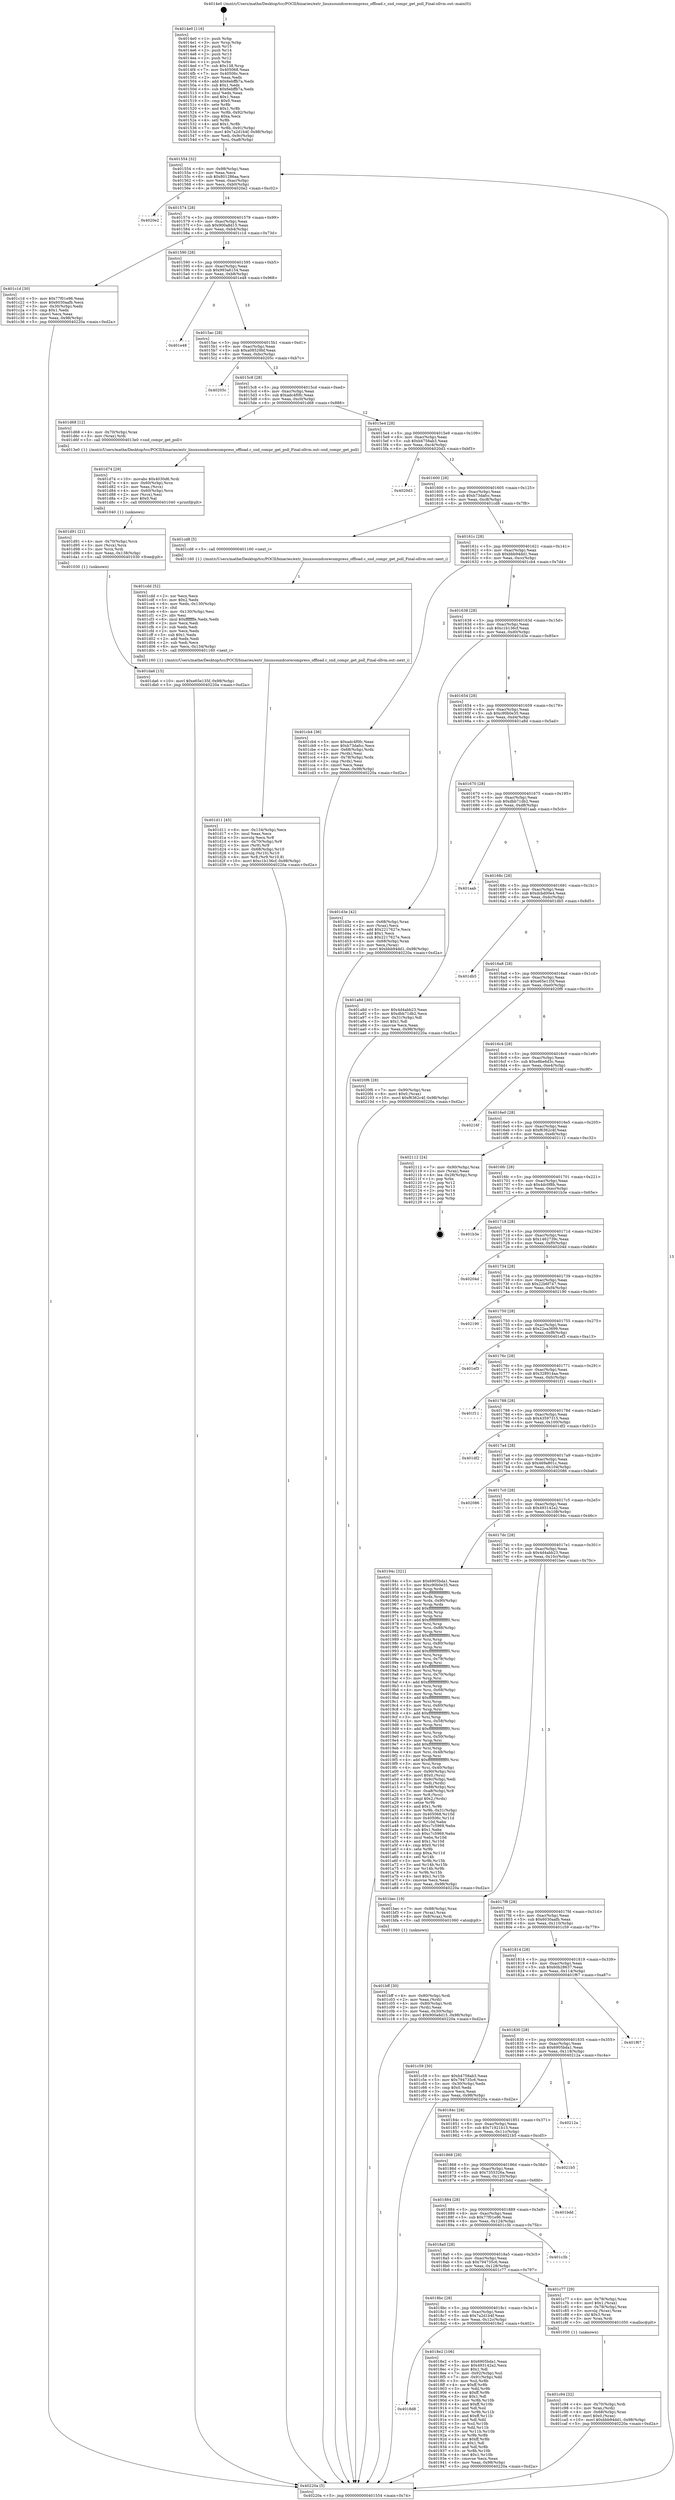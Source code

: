 digraph "0x4014e0" {
  label = "0x4014e0 (/mnt/c/Users/mathe/Desktop/tcc/POCII/binaries/extr_linuxsoundcorecompress_offload.c_snd_compr_get_poll_Final-ollvm.out::main(0))"
  labelloc = "t"
  node[shape=record]

  Entry [label="",width=0.3,height=0.3,shape=circle,fillcolor=black,style=filled]
  "0x401554" [label="{
     0x401554 [32]\l
     | [instrs]\l
     &nbsp;&nbsp;0x401554 \<+6\>: mov -0x98(%rbp),%eax\l
     &nbsp;&nbsp;0x40155a \<+2\>: mov %eax,%ecx\l
     &nbsp;&nbsp;0x40155c \<+6\>: sub $0x801286aa,%ecx\l
     &nbsp;&nbsp;0x401562 \<+6\>: mov %eax,-0xac(%rbp)\l
     &nbsp;&nbsp;0x401568 \<+6\>: mov %ecx,-0xb0(%rbp)\l
     &nbsp;&nbsp;0x40156e \<+6\>: je 00000000004020e2 \<main+0xc02\>\l
  }"]
  "0x4020e2" [label="{
     0x4020e2\l
  }", style=dashed]
  "0x401574" [label="{
     0x401574 [28]\l
     | [instrs]\l
     &nbsp;&nbsp;0x401574 \<+5\>: jmp 0000000000401579 \<main+0x99\>\l
     &nbsp;&nbsp;0x401579 \<+6\>: mov -0xac(%rbp),%eax\l
     &nbsp;&nbsp;0x40157f \<+5\>: sub $0x900a8d15,%eax\l
     &nbsp;&nbsp;0x401584 \<+6\>: mov %eax,-0xb4(%rbp)\l
     &nbsp;&nbsp;0x40158a \<+6\>: je 0000000000401c1d \<main+0x73d\>\l
  }"]
  Exit [label="",width=0.3,height=0.3,shape=circle,fillcolor=black,style=filled,peripheries=2]
  "0x401c1d" [label="{
     0x401c1d [30]\l
     | [instrs]\l
     &nbsp;&nbsp;0x401c1d \<+5\>: mov $0x77f01e96,%eax\l
     &nbsp;&nbsp;0x401c22 \<+5\>: mov $0x6030aafb,%ecx\l
     &nbsp;&nbsp;0x401c27 \<+3\>: mov -0x30(%rbp),%edx\l
     &nbsp;&nbsp;0x401c2a \<+3\>: cmp $0x1,%edx\l
     &nbsp;&nbsp;0x401c2d \<+3\>: cmovl %ecx,%eax\l
     &nbsp;&nbsp;0x401c30 \<+6\>: mov %eax,-0x98(%rbp)\l
     &nbsp;&nbsp;0x401c36 \<+5\>: jmp 000000000040220a \<main+0xd2a\>\l
  }"]
  "0x401590" [label="{
     0x401590 [28]\l
     | [instrs]\l
     &nbsp;&nbsp;0x401590 \<+5\>: jmp 0000000000401595 \<main+0xb5\>\l
     &nbsp;&nbsp;0x401595 \<+6\>: mov -0xac(%rbp),%eax\l
     &nbsp;&nbsp;0x40159b \<+5\>: sub $0x993a6154,%eax\l
     &nbsp;&nbsp;0x4015a0 \<+6\>: mov %eax,-0xb8(%rbp)\l
     &nbsp;&nbsp;0x4015a6 \<+6\>: je 0000000000401e48 \<main+0x968\>\l
  }"]
  "0x401da6" [label="{
     0x401da6 [15]\l
     | [instrs]\l
     &nbsp;&nbsp;0x401da6 \<+10\>: movl $0xe65e135f,-0x98(%rbp)\l
     &nbsp;&nbsp;0x401db0 \<+5\>: jmp 000000000040220a \<main+0xd2a\>\l
  }"]
  "0x401e48" [label="{
     0x401e48\l
  }", style=dashed]
  "0x4015ac" [label="{
     0x4015ac [28]\l
     | [instrs]\l
     &nbsp;&nbsp;0x4015ac \<+5\>: jmp 00000000004015b1 \<main+0xd1\>\l
     &nbsp;&nbsp;0x4015b1 \<+6\>: mov -0xac(%rbp),%eax\l
     &nbsp;&nbsp;0x4015b7 \<+5\>: sub $0xa08529bf,%eax\l
     &nbsp;&nbsp;0x4015bc \<+6\>: mov %eax,-0xbc(%rbp)\l
     &nbsp;&nbsp;0x4015c2 \<+6\>: je 000000000040205c \<main+0xb7c\>\l
  }"]
  "0x401d91" [label="{
     0x401d91 [21]\l
     | [instrs]\l
     &nbsp;&nbsp;0x401d91 \<+4\>: mov -0x70(%rbp),%rcx\l
     &nbsp;&nbsp;0x401d95 \<+3\>: mov (%rcx),%rcx\l
     &nbsp;&nbsp;0x401d98 \<+3\>: mov %rcx,%rdi\l
     &nbsp;&nbsp;0x401d9b \<+6\>: mov %eax,-0x138(%rbp)\l
     &nbsp;&nbsp;0x401da1 \<+5\>: call 0000000000401030 \<free@plt\>\l
     | [calls]\l
     &nbsp;&nbsp;0x401030 \{1\} (unknown)\l
  }"]
  "0x40205c" [label="{
     0x40205c\l
  }", style=dashed]
  "0x4015c8" [label="{
     0x4015c8 [28]\l
     | [instrs]\l
     &nbsp;&nbsp;0x4015c8 \<+5\>: jmp 00000000004015cd \<main+0xed\>\l
     &nbsp;&nbsp;0x4015cd \<+6\>: mov -0xac(%rbp),%eax\l
     &nbsp;&nbsp;0x4015d3 \<+5\>: sub $0xadc4f0fc,%eax\l
     &nbsp;&nbsp;0x4015d8 \<+6\>: mov %eax,-0xc0(%rbp)\l
     &nbsp;&nbsp;0x4015de \<+6\>: je 0000000000401d68 \<main+0x888\>\l
  }"]
  "0x401d74" [label="{
     0x401d74 [29]\l
     | [instrs]\l
     &nbsp;&nbsp;0x401d74 \<+10\>: movabs $0x4030d6,%rdi\l
     &nbsp;&nbsp;0x401d7e \<+4\>: mov -0x60(%rbp),%rcx\l
     &nbsp;&nbsp;0x401d82 \<+2\>: mov %eax,(%rcx)\l
     &nbsp;&nbsp;0x401d84 \<+4\>: mov -0x60(%rbp),%rcx\l
     &nbsp;&nbsp;0x401d88 \<+2\>: mov (%rcx),%esi\l
     &nbsp;&nbsp;0x401d8a \<+2\>: mov $0x0,%al\l
     &nbsp;&nbsp;0x401d8c \<+5\>: call 0000000000401040 \<printf@plt\>\l
     | [calls]\l
     &nbsp;&nbsp;0x401040 \{1\} (unknown)\l
  }"]
  "0x401d68" [label="{
     0x401d68 [12]\l
     | [instrs]\l
     &nbsp;&nbsp;0x401d68 \<+4\>: mov -0x70(%rbp),%rax\l
     &nbsp;&nbsp;0x401d6c \<+3\>: mov (%rax),%rdi\l
     &nbsp;&nbsp;0x401d6f \<+5\>: call 00000000004013e0 \<snd_compr_get_poll\>\l
     | [calls]\l
     &nbsp;&nbsp;0x4013e0 \{1\} (/mnt/c/Users/mathe/Desktop/tcc/POCII/binaries/extr_linuxsoundcorecompress_offload.c_snd_compr_get_poll_Final-ollvm.out::snd_compr_get_poll)\l
  }"]
  "0x4015e4" [label="{
     0x4015e4 [28]\l
     | [instrs]\l
     &nbsp;&nbsp;0x4015e4 \<+5\>: jmp 00000000004015e9 \<main+0x109\>\l
     &nbsp;&nbsp;0x4015e9 \<+6\>: mov -0xac(%rbp),%eax\l
     &nbsp;&nbsp;0x4015ef \<+5\>: sub $0xb4758ab3,%eax\l
     &nbsp;&nbsp;0x4015f4 \<+6\>: mov %eax,-0xc4(%rbp)\l
     &nbsp;&nbsp;0x4015fa \<+6\>: je 00000000004020d3 \<main+0xbf3\>\l
  }"]
  "0x401d11" [label="{
     0x401d11 [45]\l
     | [instrs]\l
     &nbsp;&nbsp;0x401d11 \<+6\>: mov -0x134(%rbp),%ecx\l
     &nbsp;&nbsp;0x401d17 \<+3\>: imul %eax,%ecx\l
     &nbsp;&nbsp;0x401d1a \<+3\>: movslq %ecx,%r8\l
     &nbsp;&nbsp;0x401d1d \<+4\>: mov -0x70(%rbp),%r9\l
     &nbsp;&nbsp;0x401d21 \<+3\>: mov (%r9),%r9\l
     &nbsp;&nbsp;0x401d24 \<+4\>: mov -0x68(%rbp),%r10\l
     &nbsp;&nbsp;0x401d28 \<+3\>: movslq (%r10),%r10\l
     &nbsp;&nbsp;0x401d2b \<+4\>: mov %r8,(%r9,%r10,8)\l
     &nbsp;&nbsp;0x401d2f \<+10\>: movl $0xc1b136cf,-0x98(%rbp)\l
     &nbsp;&nbsp;0x401d39 \<+5\>: jmp 000000000040220a \<main+0xd2a\>\l
  }"]
  "0x4020d3" [label="{
     0x4020d3\l
  }", style=dashed]
  "0x401600" [label="{
     0x401600 [28]\l
     | [instrs]\l
     &nbsp;&nbsp;0x401600 \<+5\>: jmp 0000000000401605 \<main+0x125\>\l
     &nbsp;&nbsp;0x401605 \<+6\>: mov -0xac(%rbp),%eax\l
     &nbsp;&nbsp;0x40160b \<+5\>: sub $0xb73dafcc,%eax\l
     &nbsp;&nbsp;0x401610 \<+6\>: mov %eax,-0xc8(%rbp)\l
     &nbsp;&nbsp;0x401616 \<+6\>: je 0000000000401cd8 \<main+0x7f8\>\l
  }"]
  "0x401cdd" [label="{
     0x401cdd [52]\l
     | [instrs]\l
     &nbsp;&nbsp;0x401cdd \<+2\>: xor %ecx,%ecx\l
     &nbsp;&nbsp;0x401cdf \<+5\>: mov $0x2,%edx\l
     &nbsp;&nbsp;0x401ce4 \<+6\>: mov %edx,-0x130(%rbp)\l
     &nbsp;&nbsp;0x401cea \<+1\>: cltd\l
     &nbsp;&nbsp;0x401ceb \<+6\>: mov -0x130(%rbp),%esi\l
     &nbsp;&nbsp;0x401cf1 \<+2\>: idiv %esi\l
     &nbsp;&nbsp;0x401cf3 \<+6\>: imul $0xfffffffe,%edx,%edx\l
     &nbsp;&nbsp;0x401cf9 \<+2\>: mov %ecx,%edi\l
     &nbsp;&nbsp;0x401cfb \<+2\>: sub %edx,%edi\l
     &nbsp;&nbsp;0x401cfd \<+2\>: mov %ecx,%edx\l
     &nbsp;&nbsp;0x401cff \<+3\>: sub $0x1,%edx\l
     &nbsp;&nbsp;0x401d02 \<+2\>: add %edx,%edi\l
     &nbsp;&nbsp;0x401d04 \<+2\>: sub %edi,%ecx\l
     &nbsp;&nbsp;0x401d06 \<+6\>: mov %ecx,-0x134(%rbp)\l
     &nbsp;&nbsp;0x401d0c \<+5\>: call 0000000000401160 \<next_i\>\l
     | [calls]\l
     &nbsp;&nbsp;0x401160 \{1\} (/mnt/c/Users/mathe/Desktop/tcc/POCII/binaries/extr_linuxsoundcorecompress_offload.c_snd_compr_get_poll_Final-ollvm.out::next_i)\l
  }"]
  "0x401cd8" [label="{
     0x401cd8 [5]\l
     | [instrs]\l
     &nbsp;&nbsp;0x401cd8 \<+5\>: call 0000000000401160 \<next_i\>\l
     | [calls]\l
     &nbsp;&nbsp;0x401160 \{1\} (/mnt/c/Users/mathe/Desktop/tcc/POCII/binaries/extr_linuxsoundcorecompress_offload.c_snd_compr_get_poll_Final-ollvm.out::next_i)\l
  }"]
  "0x40161c" [label="{
     0x40161c [28]\l
     | [instrs]\l
     &nbsp;&nbsp;0x40161c \<+5\>: jmp 0000000000401621 \<main+0x141\>\l
     &nbsp;&nbsp;0x401621 \<+6\>: mov -0xac(%rbp),%eax\l
     &nbsp;&nbsp;0x401627 \<+5\>: sub $0xbbb94dd1,%eax\l
     &nbsp;&nbsp;0x40162c \<+6\>: mov %eax,-0xcc(%rbp)\l
     &nbsp;&nbsp;0x401632 \<+6\>: je 0000000000401cb4 \<main+0x7d4\>\l
  }"]
  "0x401c94" [label="{
     0x401c94 [32]\l
     | [instrs]\l
     &nbsp;&nbsp;0x401c94 \<+4\>: mov -0x70(%rbp),%rdi\l
     &nbsp;&nbsp;0x401c98 \<+3\>: mov %rax,(%rdi)\l
     &nbsp;&nbsp;0x401c9b \<+4\>: mov -0x68(%rbp),%rax\l
     &nbsp;&nbsp;0x401c9f \<+6\>: movl $0x0,(%rax)\l
     &nbsp;&nbsp;0x401ca5 \<+10\>: movl $0xbbb94dd1,-0x98(%rbp)\l
     &nbsp;&nbsp;0x401caf \<+5\>: jmp 000000000040220a \<main+0xd2a\>\l
  }"]
  "0x401cb4" [label="{
     0x401cb4 [36]\l
     | [instrs]\l
     &nbsp;&nbsp;0x401cb4 \<+5\>: mov $0xadc4f0fc,%eax\l
     &nbsp;&nbsp;0x401cb9 \<+5\>: mov $0xb73dafcc,%ecx\l
     &nbsp;&nbsp;0x401cbe \<+4\>: mov -0x68(%rbp),%rdx\l
     &nbsp;&nbsp;0x401cc2 \<+2\>: mov (%rdx),%esi\l
     &nbsp;&nbsp;0x401cc4 \<+4\>: mov -0x78(%rbp),%rdx\l
     &nbsp;&nbsp;0x401cc8 \<+2\>: cmp (%rdx),%esi\l
     &nbsp;&nbsp;0x401cca \<+3\>: cmovl %ecx,%eax\l
     &nbsp;&nbsp;0x401ccd \<+6\>: mov %eax,-0x98(%rbp)\l
     &nbsp;&nbsp;0x401cd3 \<+5\>: jmp 000000000040220a \<main+0xd2a\>\l
  }"]
  "0x401638" [label="{
     0x401638 [28]\l
     | [instrs]\l
     &nbsp;&nbsp;0x401638 \<+5\>: jmp 000000000040163d \<main+0x15d\>\l
     &nbsp;&nbsp;0x40163d \<+6\>: mov -0xac(%rbp),%eax\l
     &nbsp;&nbsp;0x401643 \<+5\>: sub $0xc1b136cf,%eax\l
     &nbsp;&nbsp;0x401648 \<+6\>: mov %eax,-0xd0(%rbp)\l
     &nbsp;&nbsp;0x40164e \<+6\>: je 0000000000401d3e \<main+0x85e\>\l
  }"]
  "0x401bff" [label="{
     0x401bff [30]\l
     | [instrs]\l
     &nbsp;&nbsp;0x401bff \<+4\>: mov -0x80(%rbp),%rdi\l
     &nbsp;&nbsp;0x401c03 \<+2\>: mov %eax,(%rdi)\l
     &nbsp;&nbsp;0x401c05 \<+4\>: mov -0x80(%rbp),%rdi\l
     &nbsp;&nbsp;0x401c09 \<+2\>: mov (%rdi),%eax\l
     &nbsp;&nbsp;0x401c0b \<+3\>: mov %eax,-0x30(%rbp)\l
     &nbsp;&nbsp;0x401c0e \<+10\>: movl $0x900a8d15,-0x98(%rbp)\l
     &nbsp;&nbsp;0x401c18 \<+5\>: jmp 000000000040220a \<main+0xd2a\>\l
  }"]
  "0x401d3e" [label="{
     0x401d3e [42]\l
     | [instrs]\l
     &nbsp;&nbsp;0x401d3e \<+4\>: mov -0x68(%rbp),%rax\l
     &nbsp;&nbsp;0x401d42 \<+2\>: mov (%rax),%ecx\l
     &nbsp;&nbsp;0x401d44 \<+6\>: add $0x2217627e,%ecx\l
     &nbsp;&nbsp;0x401d4a \<+3\>: add $0x1,%ecx\l
     &nbsp;&nbsp;0x401d4d \<+6\>: sub $0x2217627e,%ecx\l
     &nbsp;&nbsp;0x401d53 \<+4\>: mov -0x68(%rbp),%rax\l
     &nbsp;&nbsp;0x401d57 \<+2\>: mov %ecx,(%rax)\l
     &nbsp;&nbsp;0x401d59 \<+10\>: movl $0xbbb94dd1,-0x98(%rbp)\l
     &nbsp;&nbsp;0x401d63 \<+5\>: jmp 000000000040220a \<main+0xd2a\>\l
  }"]
  "0x401654" [label="{
     0x401654 [28]\l
     | [instrs]\l
     &nbsp;&nbsp;0x401654 \<+5\>: jmp 0000000000401659 \<main+0x179\>\l
     &nbsp;&nbsp;0x401659 \<+6\>: mov -0xac(%rbp),%eax\l
     &nbsp;&nbsp;0x40165f \<+5\>: sub $0xc90b0e35,%eax\l
     &nbsp;&nbsp;0x401664 \<+6\>: mov %eax,-0xd4(%rbp)\l
     &nbsp;&nbsp;0x40166a \<+6\>: je 0000000000401a8d \<main+0x5ad\>\l
  }"]
  "0x4014e0" [label="{
     0x4014e0 [116]\l
     | [instrs]\l
     &nbsp;&nbsp;0x4014e0 \<+1\>: push %rbp\l
     &nbsp;&nbsp;0x4014e1 \<+3\>: mov %rsp,%rbp\l
     &nbsp;&nbsp;0x4014e4 \<+2\>: push %r15\l
     &nbsp;&nbsp;0x4014e6 \<+2\>: push %r14\l
     &nbsp;&nbsp;0x4014e8 \<+2\>: push %r13\l
     &nbsp;&nbsp;0x4014ea \<+2\>: push %r12\l
     &nbsp;&nbsp;0x4014ec \<+1\>: push %rbx\l
     &nbsp;&nbsp;0x4014ed \<+7\>: sub $0x138,%rsp\l
     &nbsp;&nbsp;0x4014f4 \<+7\>: mov 0x405068,%eax\l
     &nbsp;&nbsp;0x4014fb \<+7\>: mov 0x40506c,%ecx\l
     &nbsp;&nbsp;0x401502 \<+2\>: mov %eax,%edx\l
     &nbsp;&nbsp;0x401504 \<+6\>: add $0x6ebffb7a,%edx\l
     &nbsp;&nbsp;0x40150a \<+3\>: sub $0x1,%edx\l
     &nbsp;&nbsp;0x40150d \<+6\>: sub $0x6ebffb7a,%edx\l
     &nbsp;&nbsp;0x401513 \<+3\>: imul %edx,%eax\l
     &nbsp;&nbsp;0x401516 \<+3\>: and $0x1,%eax\l
     &nbsp;&nbsp;0x401519 \<+3\>: cmp $0x0,%eax\l
     &nbsp;&nbsp;0x40151c \<+4\>: sete %r8b\l
     &nbsp;&nbsp;0x401520 \<+4\>: and $0x1,%r8b\l
     &nbsp;&nbsp;0x401524 \<+7\>: mov %r8b,-0x92(%rbp)\l
     &nbsp;&nbsp;0x40152b \<+3\>: cmp $0xa,%ecx\l
     &nbsp;&nbsp;0x40152e \<+4\>: setl %r8b\l
     &nbsp;&nbsp;0x401532 \<+4\>: and $0x1,%r8b\l
     &nbsp;&nbsp;0x401536 \<+7\>: mov %r8b,-0x91(%rbp)\l
     &nbsp;&nbsp;0x40153d \<+10\>: movl $0x7a2d1b4f,-0x98(%rbp)\l
     &nbsp;&nbsp;0x401547 \<+6\>: mov %edi,-0x9c(%rbp)\l
     &nbsp;&nbsp;0x40154d \<+7\>: mov %rsi,-0xa8(%rbp)\l
  }"]
  "0x401a8d" [label="{
     0x401a8d [30]\l
     | [instrs]\l
     &nbsp;&nbsp;0x401a8d \<+5\>: mov $0x4d4abb23,%eax\l
     &nbsp;&nbsp;0x401a92 \<+5\>: mov $0xdbb71db2,%ecx\l
     &nbsp;&nbsp;0x401a97 \<+3\>: mov -0x31(%rbp),%dl\l
     &nbsp;&nbsp;0x401a9a \<+3\>: test $0x1,%dl\l
     &nbsp;&nbsp;0x401a9d \<+3\>: cmovne %ecx,%eax\l
     &nbsp;&nbsp;0x401aa0 \<+6\>: mov %eax,-0x98(%rbp)\l
     &nbsp;&nbsp;0x401aa6 \<+5\>: jmp 000000000040220a \<main+0xd2a\>\l
  }"]
  "0x401670" [label="{
     0x401670 [28]\l
     | [instrs]\l
     &nbsp;&nbsp;0x401670 \<+5\>: jmp 0000000000401675 \<main+0x195\>\l
     &nbsp;&nbsp;0x401675 \<+6\>: mov -0xac(%rbp),%eax\l
     &nbsp;&nbsp;0x40167b \<+5\>: sub $0xdbb71db2,%eax\l
     &nbsp;&nbsp;0x401680 \<+6\>: mov %eax,-0xd8(%rbp)\l
     &nbsp;&nbsp;0x401686 \<+6\>: je 0000000000401aab \<main+0x5cb\>\l
  }"]
  "0x40220a" [label="{
     0x40220a [5]\l
     | [instrs]\l
     &nbsp;&nbsp;0x40220a \<+5\>: jmp 0000000000401554 \<main+0x74\>\l
  }"]
  "0x401aab" [label="{
     0x401aab\l
  }", style=dashed]
  "0x40168c" [label="{
     0x40168c [28]\l
     | [instrs]\l
     &nbsp;&nbsp;0x40168c \<+5\>: jmp 0000000000401691 \<main+0x1b1\>\l
     &nbsp;&nbsp;0x401691 \<+6\>: mov -0xac(%rbp),%eax\l
     &nbsp;&nbsp;0x401697 \<+5\>: sub $0xdcbd00e4,%eax\l
     &nbsp;&nbsp;0x40169c \<+6\>: mov %eax,-0xdc(%rbp)\l
     &nbsp;&nbsp;0x4016a2 \<+6\>: je 0000000000401db5 \<main+0x8d5\>\l
  }"]
  "0x4018d8" [label="{
     0x4018d8\l
  }", style=dashed]
  "0x401db5" [label="{
     0x401db5\l
  }", style=dashed]
  "0x4016a8" [label="{
     0x4016a8 [28]\l
     | [instrs]\l
     &nbsp;&nbsp;0x4016a8 \<+5\>: jmp 00000000004016ad \<main+0x1cd\>\l
     &nbsp;&nbsp;0x4016ad \<+6\>: mov -0xac(%rbp),%eax\l
     &nbsp;&nbsp;0x4016b3 \<+5\>: sub $0xe65e135f,%eax\l
     &nbsp;&nbsp;0x4016b8 \<+6\>: mov %eax,-0xe0(%rbp)\l
     &nbsp;&nbsp;0x4016be \<+6\>: je 00000000004020f6 \<main+0xc16\>\l
  }"]
  "0x4018e2" [label="{
     0x4018e2 [106]\l
     | [instrs]\l
     &nbsp;&nbsp;0x4018e2 \<+5\>: mov $0x6905bda1,%eax\l
     &nbsp;&nbsp;0x4018e7 \<+5\>: mov $0x493142a2,%ecx\l
     &nbsp;&nbsp;0x4018ec \<+2\>: mov $0x1,%dl\l
     &nbsp;&nbsp;0x4018ee \<+7\>: mov -0x92(%rbp),%sil\l
     &nbsp;&nbsp;0x4018f5 \<+7\>: mov -0x91(%rbp),%dil\l
     &nbsp;&nbsp;0x4018fc \<+3\>: mov %sil,%r8b\l
     &nbsp;&nbsp;0x4018ff \<+4\>: xor $0xff,%r8b\l
     &nbsp;&nbsp;0x401903 \<+3\>: mov %dil,%r9b\l
     &nbsp;&nbsp;0x401906 \<+4\>: xor $0xff,%r9b\l
     &nbsp;&nbsp;0x40190a \<+3\>: xor $0x1,%dl\l
     &nbsp;&nbsp;0x40190d \<+3\>: mov %r8b,%r10b\l
     &nbsp;&nbsp;0x401910 \<+4\>: and $0xff,%r10b\l
     &nbsp;&nbsp;0x401914 \<+3\>: and %dl,%sil\l
     &nbsp;&nbsp;0x401917 \<+3\>: mov %r9b,%r11b\l
     &nbsp;&nbsp;0x40191a \<+4\>: and $0xff,%r11b\l
     &nbsp;&nbsp;0x40191e \<+3\>: and %dl,%dil\l
     &nbsp;&nbsp;0x401921 \<+3\>: or %sil,%r10b\l
     &nbsp;&nbsp;0x401924 \<+3\>: or %dil,%r11b\l
     &nbsp;&nbsp;0x401927 \<+3\>: xor %r11b,%r10b\l
     &nbsp;&nbsp;0x40192a \<+3\>: or %r9b,%r8b\l
     &nbsp;&nbsp;0x40192d \<+4\>: xor $0xff,%r8b\l
     &nbsp;&nbsp;0x401931 \<+3\>: or $0x1,%dl\l
     &nbsp;&nbsp;0x401934 \<+3\>: and %dl,%r8b\l
     &nbsp;&nbsp;0x401937 \<+3\>: or %r8b,%r10b\l
     &nbsp;&nbsp;0x40193a \<+4\>: test $0x1,%r10b\l
     &nbsp;&nbsp;0x40193e \<+3\>: cmovne %ecx,%eax\l
     &nbsp;&nbsp;0x401941 \<+6\>: mov %eax,-0x98(%rbp)\l
     &nbsp;&nbsp;0x401947 \<+5\>: jmp 000000000040220a \<main+0xd2a\>\l
  }"]
  "0x4020f6" [label="{
     0x4020f6 [28]\l
     | [instrs]\l
     &nbsp;&nbsp;0x4020f6 \<+7\>: mov -0x90(%rbp),%rax\l
     &nbsp;&nbsp;0x4020fd \<+6\>: movl $0x0,(%rax)\l
     &nbsp;&nbsp;0x402103 \<+10\>: movl $0xf6362c4f,-0x98(%rbp)\l
     &nbsp;&nbsp;0x40210d \<+5\>: jmp 000000000040220a \<main+0xd2a\>\l
  }"]
  "0x4016c4" [label="{
     0x4016c4 [28]\l
     | [instrs]\l
     &nbsp;&nbsp;0x4016c4 \<+5\>: jmp 00000000004016c9 \<main+0x1e9\>\l
     &nbsp;&nbsp;0x4016c9 \<+6\>: mov -0xac(%rbp),%eax\l
     &nbsp;&nbsp;0x4016cf \<+5\>: sub $0xe8be6d3c,%eax\l
     &nbsp;&nbsp;0x4016d4 \<+6\>: mov %eax,-0xe4(%rbp)\l
     &nbsp;&nbsp;0x4016da \<+6\>: je 000000000040216f \<main+0xc8f\>\l
  }"]
  "0x4018bc" [label="{
     0x4018bc [28]\l
     | [instrs]\l
     &nbsp;&nbsp;0x4018bc \<+5\>: jmp 00000000004018c1 \<main+0x3e1\>\l
     &nbsp;&nbsp;0x4018c1 \<+6\>: mov -0xac(%rbp),%eax\l
     &nbsp;&nbsp;0x4018c7 \<+5\>: sub $0x7a2d1b4f,%eax\l
     &nbsp;&nbsp;0x4018cc \<+6\>: mov %eax,-0x12c(%rbp)\l
     &nbsp;&nbsp;0x4018d2 \<+6\>: je 00000000004018e2 \<main+0x402\>\l
  }"]
  "0x40216f" [label="{
     0x40216f\l
  }", style=dashed]
  "0x4016e0" [label="{
     0x4016e0 [28]\l
     | [instrs]\l
     &nbsp;&nbsp;0x4016e0 \<+5\>: jmp 00000000004016e5 \<main+0x205\>\l
     &nbsp;&nbsp;0x4016e5 \<+6\>: mov -0xac(%rbp),%eax\l
     &nbsp;&nbsp;0x4016eb \<+5\>: sub $0xf6362c4f,%eax\l
     &nbsp;&nbsp;0x4016f0 \<+6\>: mov %eax,-0xe8(%rbp)\l
     &nbsp;&nbsp;0x4016f6 \<+6\>: je 0000000000402112 \<main+0xc32\>\l
  }"]
  "0x401c77" [label="{
     0x401c77 [29]\l
     | [instrs]\l
     &nbsp;&nbsp;0x401c77 \<+4\>: mov -0x78(%rbp),%rax\l
     &nbsp;&nbsp;0x401c7b \<+6\>: movl $0x1,(%rax)\l
     &nbsp;&nbsp;0x401c81 \<+4\>: mov -0x78(%rbp),%rax\l
     &nbsp;&nbsp;0x401c85 \<+3\>: movslq (%rax),%rax\l
     &nbsp;&nbsp;0x401c88 \<+4\>: shl $0x3,%rax\l
     &nbsp;&nbsp;0x401c8c \<+3\>: mov %rax,%rdi\l
     &nbsp;&nbsp;0x401c8f \<+5\>: call 0000000000401050 \<malloc@plt\>\l
     | [calls]\l
     &nbsp;&nbsp;0x401050 \{1\} (unknown)\l
  }"]
  "0x402112" [label="{
     0x402112 [24]\l
     | [instrs]\l
     &nbsp;&nbsp;0x402112 \<+7\>: mov -0x90(%rbp),%rax\l
     &nbsp;&nbsp;0x402119 \<+2\>: mov (%rax),%eax\l
     &nbsp;&nbsp;0x40211b \<+4\>: lea -0x28(%rbp),%rsp\l
     &nbsp;&nbsp;0x40211f \<+1\>: pop %rbx\l
     &nbsp;&nbsp;0x402120 \<+2\>: pop %r12\l
     &nbsp;&nbsp;0x402122 \<+2\>: pop %r13\l
     &nbsp;&nbsp;0x402124 \<+2\>: pop %r14\l
     &nbsp;&nbsp;0x402126 \<+2\>: pop %r15\l
     &nbsp;&nbsp;0x402128 \<+1\>: pop %rbp\l
     &nbsp;&nbsp;0x402129 \<+1\>: ret\l
  }"]
  "0x4016fc" [label="{
     0x4016fc [28]\l
     | [instrs]\l
     &nbsp;&nbsp;0x4016fc \<+5\>: jmp 0000000000401701 \<main+0x221\>\l
     &nbsp;&nbsp;0x401701 \<+6\>: mov -0xac(%rbp),%eax\l
     &nbsp;&nbsp;0x401707 \<+5\>: sub $0x4dc0f8b,%eax\l
     &nbsp;&nbsp;0x40170c \<+6\>: mov %eax,-0xec(%rbp)\l
     &nbsp;&nbsp;0x401712 \<+6\>: je 0000000000401b3e \<main+0x65e\>\l
  }"]
  "0x4018a0" [label="{
     0x4018a0 [28]\l
     | [instrs]\l
     &nbsp;&nbsp;0x4018a0 \<+5\>: jmp 00000000004018a5 \<main+0x3c5\>\l
     &nbsp;&nbsp;0x4018a5 \<+6\>: mov -0xac(%rbp),%eax\l
     &nbsp;&nbsp;0x4018ab \<+5\>: sub $0x794735c6,%eax\l
     &nbsp;&nbsp;0x4018b0 \<+6\>: mov %eax,-0x128(%rbp)\l
     &nbsp;&nbsp;0x4018b6 \<+6\>: je 0000000000401c77 \<main+0x797\>\l
  }"]
  "0x401b3e" [label="{
     0x401b3e\l
  }", style=dashed]
  "0x401718" [label="{
     0x401718 [28]\l
     | [instrs]\l
     &nbsp;&nbsp;0x401718 \<+5\>: jmp 000000000040171d \<main+0x23d\>\l
     &nbsp;&nbsp;0x40171d \<+6\>: mov -0xac(%rbp),%eax\l
     &nbsp;&nbsp;0x401723 \<+5\>: sub $0x1462739c,%eax\l
     &nbsp;&nbsp;0x401728 \<+6\>: mov %eax,-0xf0(%rbp)\l
     &nbsp;&nbsp;0x40172e \<+6\>: je 000000000040204d \<main+0xb6d\>\l
  }"]
  "0x401c3b" [label="{
     0x401c3b\l
  }", style=dashed]
  "0x40204d" [label="{
     0x40204d\l
  }", style=dashed]
  "0x401734" [label="{
     0x401734 [28]\l
     | [instrs]\l
     &nbsp;&nbsp;0x401734 \<+5\>: jmp 0000000000401739 \<main+0x259\>\l
     &nbsp;&nbsp;0x401739 \<+6\>: mov -0xac(%rbp),%eax\l
     &nbsp;&nbsp;0x40173f \<+5\>: sub $0x22b6f747,%eax\l
     &nbsp;&nbsp;0x401744 \<+6\>: mov %eax,-0xf4(%rbp)\l
     &nbsp;&nbsp;0x40174a \<+6\>: je 0000000000402190 \<main+0xcb0\>\l
  }"]
  "0x401884" [label="{
     0x401884 [28]\l
     | [instrs]\l
     &nbsp;&nbsp;0x401884 \<+5\>: jmp 0000000000401889 \<main+0x3a9\>\l
     &nbsp;&nbsp;0x401889 \<+6\>: mov -0xac(%rbp),%eax\l
     &nbsp;&nbsp;0x40188f \<+5\>: sub $0x77f01e96,%eax\l
     &nbsp;&nbsp;0x401894 \<+6\>: mov %eax,-0x124(%rbp)\l
     &nbsp;&nbsp;0x40189a \<+6\>: je 0000000000401c3b \<main+0x75b\>\l
  }"]
  "0x402190" [label="{
     0x402190\l
  }", style=dashed]
  "0x401750" [label="{
     0x401750 [28]\l
     | [instrs]\l
     &nbsp;&nbsp;0x401750 \<+5\>: jmp 0000000000401755 \<main+0x275\>\l
     &nbsp;&nbsp;0x401755 \<+6\>: mov -0xac(%rbp),%eax\l
     &nbsp;&nbsp;0x40175b \<+5\>: sub $0x22ea3699,%eax\l
     &nbsp;&nbsp;0x401760 \<+6\>: mov %eax,-0xf8(%rbp)\l
     &nbsp;&nbsp;0x401766 \<+6\>: je 0000000000401ef3 \<main+0xa13\>\l
  }"]
  "0x401bdd" [label="{
     0x401bdd\l
  }", style=dashed]
  "0x401ef3" [label="{
     0x401ef3\l
  }", style=dashed]
  "0x40176c" [label="{
     0x40176c [28]\l
     | [instrs]\l
     &nbsp;&nbsp;0x40176c \<+5\>: jmp 0000000000401771 \<main+0x291\>\l
     &nbsp;&nbsp;0x401771 \<+6\>: mov -0xac(%rbp),%eax\l
     &nbsp;&nbsp;0x401777 \<+5\>: sub $0x328914aa,%eax\l
     &nbsp;&nbsp;0x40177c \<+6\>: mov %eax,-0xfc(%rbp)\l
     &nbsp;&nbsp;0x401782 \<+6\>: je 0000000000401f11 \<main+0xa31\>\l
  }"]
  "0x401868" [label="{
     0x401868 [28]\l
     | [instrs]\l
     &nbsp;&nbsp;0x401868 \<+5\>: jmp 000000000040186d \<main+0x38d\>\l
     &nbsp;&nbsp;0x40186d \<+6\>: mov -0xac(%rbp),%eax\l
     &nbsp;&nbsp;0x401873 \<+5\>: sub $0x7355326a,%eax\l
     &nbsp;&nbsp;0x401878 \<+6\>: mov %eax,-0x120(%rbp)\l
     &nbsp;&nbsp;0x40187e \<+6\>: je 0000000000401bdd \<main+0x6fd\>\l
  }"]
  "0x401f11" [label="{
     0x401f11\l
  }", style=dashed]
  "0x401788" [label="{
     0x401788 [28]\l
     | [instrs]\l
     &nbsp;&nbsp;0x401788 \<+5\>: jmp 000000000040178d \<main+0x2ad\>\l
     &nbsp;&nbsp;0x40178d \<+6\>: mov -0xac(%rbp),%eax\l
     &nbsp;&nbsp;0x401793 \<+5\>: sub $0x43597315,%eax\l
     &nbsp;&nbsp;0x401798 \<+6\>: mov %eax,-0x100(%rbp)\l
     &nbsp;&nbsp;0x40179e \<+6\>: je 0000000000401df2 \<main+0x912\>\l
  }"]
  "0x4021b5" [label="{
     0x4021b5\l
  }", style=dashed]
  "0x401df2" [label="{
     0x401df2\l
  }", style=dashed]
  "0x4017a4" [label="{
     0x4017a4 [28]\l
     | [instrs]\l
     &nbsp;&nbsp;0x4017a4 \<+5\>: jmp 00000000004017a9 \<main+0x2c9\>\l
     &nbsp;&nbsp;0x4017a9 \<+6\>: mov -0xac(%rbp),%eax\l
     &nbsp;&nbsp;0x4017af \<+5\>: sub $0x469a801c,%eax\l
     &nbsp;&nbsp;0x4017b4 \<+6\>: mov %eax,-0x104(%rbp)\l
     &nbsp;&nbsp;0x4017ba \<+6\>: je 0000000000402086 \<main+0xba6\>\l
  }"]
  "0x40184c" [label="{
     0x40184c [28]\l
     | [instrs]\l
     &nbsp;&nbsp;0x40184c \<+5\>: jmp 0000000000401851 \<main+0x371\>\l
     &nbsp;&nbsp;0x401851 \<+6\>: mov -0xac(%rbp),%eax\l
     &nbsp;&nbsp;0x401857 \<+5\>: sub $0x71921b15,%eax\l
     &nbsp;&nbsp;0x40185c \<+6\>: mov %eax,-0x11c(%rbp)\l
     &nbsp;&nbsp;0x401862 \<+6\>: je 00000000004021b5 \<main+0xcd5\>\l
  }"]
  "0x402086" [label="{
     0x402086\l
  }", style=dashed]
  "0x4017c0" [label="{
     0x4017c0 [28]\l
     | [instrs]\l
     &nbsp;&nbsp;0x4017c0 \<+5\>: jmp 00000000004017c5 \<main+0x2e5\>\l
     &nbsp;&nbsp;0x4017c5 \<+6\>: mov -0xac(%rbp),%eax\l
     &nbsp;&nbsp;0x4017cb \<+5\>: sub $0x493142a2,%eax\l
     &nbsp;&nbsp;0x4017d0 \<+6\>: mov %eax,-0x108(%rbp)\l
     &nbsp;&nbsp;0x4017d6 \<+6\>: je 000000000040194c \<main+0x46c\>\l
  }"]
  "0x40212a" [label="{
     0x40212a\l
  }", style=dashed]
  "0x40194c" [label="{
     0x40194c [321]\l
     | [instrs]\l
     &nbsp;&nbsp;0x40194c \<+5\>: mov $0x6905bda1,%eax\l
     &nbsp;&nbsp;0x401951 \<+5\>: mov $0xc90b0e35,%ecx\l
     &nbsp;&nbsp;0x401956 \<+3\>: mov %rsp,%rdx\l
     &nbsp;&nbsp;0x401959 \<+4\>: add $0xfffffffffffffff0,%rdx\l
     &nbsp;&nbsp;0x40195d \<+3\>: mov %rdx,%rsp\l
     &nbsp;&nbsp;0x401960 \<+7\>: mov %rdx,-0x90(%rbp)\l
     &nbsp;&nbsp;0x401967 \<+3\>: mov %rsp,%rdx\l
     &nbsp;&nbsp;0x40196a \<+4\>: add $0xfffffffffffffff0,%rdx\l
     &nbsp;&nbsp;0x40196e \<+3\>: mov %rdx,%rsp\l
     &nbsp;&nbsp;0x401971 \<+3\>: mov %rsp,%rsi\l
     &nbsp;&nbsp;0x401974 \<+4\>: add $0xfffffffffffffff0,%rsi\l
     &nbsp;&nbsp;0x401978 \<+3\>: mov %rsi,%rsp\l
     &nbsp;&nbsp;0x40197b \<+7\>: mov %rsi,-0x88(%rbp)\l
     &nbsp;&nbsp;0x401982 \<+3\>: mov %rsp,%rsi\l
     &nbsp;&nbsp;0x401985 \<+4\>: add $0xfffffffffffffff0,%rsi\l
     &nbsp;&nbsp;0x401989 \<+3\>: mov %rsi,%rsp\l
     &nbsp;&nbsp;0x40198c \<+4\>: mov %rsi,-0x80(%rbp)\l
     &nbsp;&nbsp;0x401990 \<+3\>: mov %rsp,%rsi\l
     &nbsp;&nbsp;0x401993 \<+4\>: add $0xfffffffffffffff0,%rsi\l
     &nbsp;&nbsp;0x401997 \<+3\>: mov %rsi,%rsp\l
     &nbsp;&nbsp;0x40199a \<+4\>: mov %rsi,-0x78(%rbp)\l
     &nbsp;&nbsp;0x40199e \<+3\>: mov %rsp,%rsi\l
     &nbsp;&nbsp;0x4019a1 \<+4\>: add $0xfffffffffffffff0,%rsi\l
     &nbsp;&nbsp;0x4019a5 \<+3\>: mov %rsi,%rsp\l
     &nbsp;&nbsp;0x4019a8 \<+4\>: mov %rsi,-0x70(%rbp)\l
     &nbsp;&nbsp;0x4019ac \<+3\>: mov %rsp,%rsi\l
     &nbsp;&nbsp;0x4019af \<+4\>: add $0xfffffffffffffff0,%rsi\l
     &nbsp;&nbsp;0x4019b3 \<+3\>: mov %rsi,%rsp\l
     &nbsp;&nbsp;0x4019b6 \<+4\>: mov %rsi,-0x68(%rbp)\l
     &nbsp;&nbsp;0x4019ba \<+3\>: mov %rsp,%rsi\l
     &nbsp;&nbsp;0x4019bd \<+4\>: add $0xfffffffffffffff0,%rsi\l
     &nbsp;&nbsp;0x4019c1 \<+3\>: mov %rsi,%rsp\l
     &nbsp;&nbsp;0x4019c4 \<+4\>: mov %rsi,-0x60(%rbp)\l
     &nbsp;&nbsp;0x4019c8 \<+3\>: mov %rsp,%rsi\l
     &nbsp;&nbsp;0x4019cb \<+4\>: add $0xfffffffffffffff0,%rsi\l
     &nbsp;&nbsp;0x4019cf \<+3\>: mov %rsi,%rsp\l
     &nbsp;&nbsp;0x4019d2 \<+4\>: mov %rsi,-0x58(%rbp)\l
     &nbsp;&nbsp;0x4019d6 \<+3\>: mov %rsp,%rsi\l
     &nbsp;&nbsp;0x4019d9 \<+4\>: add $0xfffffffffffffff0,%rsi\l
     &nbsp;&nbsp;0x4019dd \<+3\>: mov %rsi,%rsp\l
     &nbsp;&nbsp;0x4019e0 \<+4\>: mov %rsi,-0x50(%rbp)\l
     &nbsp;&nbsp;0x4019e4 \<+3\>: mov %rsp,%rsi\l
     &nbsp;&nbsp;0x4019e7 \<+4\>: add $0xfffffffffffffff0,%rsi\l
     &nbsp;&nbsp;0x4019eb \<+3\>: mov %rsi,%rsp\l
     &nbsp;&nbsp;0x4019ee \<+4\>: mov %rsi,-0x48(%rbp)\l
     &nbsp;&nbsp;0x4019f2 \<+3\>: mov %rsp,%rsi\l
     &nbsp;&nbsp;0x4019f5 \<+4\>: add $0xfffffffffffffff0,%rsi\l
     &nbsp;&nbsp;0x4019f9 \<+3\>: mov %rsi,%rsp\l
     &nbsp;&nbsp;0x4019fc \<+4\>: mov %rsi,-0x40(%rbp)\l
     &nbsp;&nbsp;0x401a00 \<+7\>: mov -0x90(%rbp),%rsi\l
     &nbsp;&nbsp;0x401a07 \<+6\>: movl $0x0,(%rsi)\l
     &nbsp;&nbsp;0x401a0d \<+6\>: mov -0x9c(%rbp),%edi\l
     &nbsp;&nbsp;0x401a13 \<+2\>: mov %edi,(%rdx)\l
     &nbsp;&nbsp;0x401a15 \<+7\>: mov -0x88(%rbp),%rsi\l
     &nbsp;&nbsp;0x401a1c \<+7\>: mov -0xa8(%rbp),%r8\l
     &nbsp;&nbsp;0x401a23 \<+3\>: mov %r8,(%rsi)\l
     &nbsp;&nbsp;0x401a26 \<+3\>: cmpl $0x2,(%rdx)\l
     &nbsp;&nbsp;0x401a29 \<+4\>: setne %r9b\l
     &nbsp;&nbsp;0x401a2d \<+4\>: and $0x1,%r9b\l
     &nbsp;&nbsp;0x401a31 \<+4\>: mov %r9b,-0x31(%rbp)\l
     &nbsp;&nbsp;0x401a35 \<+8\>: mov 0x405068,%r10d\l
     &nbsp;&nbsp;0x401a3d \<+8\>: mov 0x40506c,%r11d\l
     &nbsp;&nbsp;0x401a45 \<+3\>: mov %r10d,%ebx\l
     &nbsp;&nbsp;0x401a48 \<+6\>: add $0xc7c5969,%ebx\l
     &nbsp;&nbsp;0x401a4e \<+3\>: sub $0x1,%ebx\l
     &nbsp;&nbsp;0x401a51 \<+6\>: sub $0xc7c5969,%ebx\l
     &nbsp;&nbsp;0x401a57 \<+4\>: imul %ebx,%r10d\l
     &nbsp;&nbsp;0x401a5b \<+4\>: and $0x1,%r10d\l
     &nbsp;&nbsp;0x401a5f \<+4\>: cmp $0x0,%r10d\l
     &nbsp;&nbsp;0x401a63 \<+4\>: sete %r9b\l
     &nbsp;&nbsp;0x401a67 \<+4\>: cmp $0xa,%r11d\l
     &nbsp;&nbsp;0x401a6b \<+4\>: setl %r14b\l
     &nbsp;&nbsp;0x401a6f \<+3\>: mov %r9b,%r15b\l
     &nbsp;&nbsp;0x401a72 \<+3\>: and %r14b,%r15b\l
     &nbsp;&nbsp;0x401a75 \<+3\>: xor %r14b,%r9b\l
     &nbsp;&nbsp;0x401a78 \<+3\>: or %r9b,%r15b\l
     &nbsp;&nbsp;0x401a7b \<+4\>: test $0x1,%r15b\l
     &nbsp;&nbsp;0x401a7f \<+3\>: cmovne %ecx,%eax\l
     &nbsp;&nbsp;0x401a82 \<+6\>: mov %eax,-0x98(%rbp)\l
     &nbsp;&nbsp;0x401a88 \<+5\>: jmp 000000000040220a \<main+0xd2a\>\l
  }"]
  "0x4017dc" [label="{
     0x4017dc [28]\l
     | [instrs]\l
     &nbsp;&nbsp;0x4017dc \<+5\>: jmp 00000000004017e1 \<main+0x301\>\l
     &nbsp;&nbsp;0x4017e1 \<+6\>: mov -0xac(%rbp),%eax\l
     &nbsp;&nbsp;0x4017e7 \<+5\>: sub $0x4d4abb23,%eax\l
     &nbsp;&nbsp;0x4017ec \<+6\>: mov %eax,-0x10c(%rbp)\l
     &nbsp;&nbsp;0x4017f2 \<+6\>: je 0000000000401bec \<main+0x70c\>\l
  }"]
  "0x401830" [label="{
     0x401830 [28]\l
     | [instrs]\l
     &nbsp;&nbsp;0x401830 \<+5\>: jmp 0000000000401835 \<main+0x355\>\l
     &nbsp;&nbsp;0x401835 \<+6\>: mov -0xac(%rbp),%eax\l
     &nbsp;&nbsp;0x40183b \<+5\>: sub $0x6905bda1,%eax\l
     &nbsp;&nbsp;0x401840 \<+6\>: mov %eax,-0x118(%rbp)\l
     &nbsp;&nbsp;0x401846 \<+6\>: je 000000000040212a \<main+0xc4a\>\l
  }"]
  "0x401bec" [label="{
     0x401bec [19]\l
     | [instrs]\l
     &nbsp;&nbsp;0x401bec \<+7\>: mov -0x88(%rbp),%rax\l
     &nbsp;&nbsp;0x401bf3 \<+3\>: mov (%rax),%rax\l
     &nbsp;&nbsp;0x401bf6 \<+4\>: mov 0x8(%rax),%rdi\l
     &nbsp;&nbsp;0x401bfa \<+5\>: call 0000000000401060 \<atoi@plt\>\l
     | [calls]\l
     &nbsp;&nbsp;0x401060 \{1\} (unknown)\l
  }"]
  "0x4017f8" [label="{
     0x4017f8 [28]\l
     | [instrs]\l
     &nbsp;&nbsp;0x4017f8 \<+5\>: jmp 00000000004017fd \<main+0x31d\>\l
     &nbsp;&nbsp;0x4017fd \<+6\>: mov -0xac(%rbp),%eax\l
     &nbsp;&nbsp;0x401803 \<+5\>: sub $0x6030aafb,%eax\l
     &nbsp;&nbsp;0x401808 \<+6\>: mov %eax,-0x110(%rbp)\l
     &nbsp;&nbsp;0x40180e \<+6\>: je 0000000000401c59 \<main+0x779\>\l
  }"]
  "0x401f67" [label="{
     0x401f67\l
  }", style=dashed]
  "0x401c59" [label="{
     0x401c59 [30]\l
     | [instrs]\l
     &nbsp;&nbsp;0x401c59 \<+5\>: mov $0xb4758ab3,%eax\l
     &nbsp;&nbsp;0x401c5e \<+5\>: mov $0x794735c6,%ecx\l
     &nbsp;&nbsp;0x401c63 \<+3\>: mov -0x30(%rbp),%edx\l
     &nbsp;&nbsp;0x401c66 \<+3\>: cmp $0x0,%edx\l
     &nbsp;&nbsp;0x401c69 \<+3\>: cmove %ecx,%eax\l
     &nbsp;&nbsp;0x401c6c \<+6\>: mov %eax,-0x98(%rbp)\l
     &nbsp;&nbsp;0x401c72 \<+5\>: jmp 000000000040220a \<main+0xd2a\>\l
  }"]
  "0x401814" [label="{
     0x401814 [28]\l
     | [instrs]\l
     &nbsp;&nbsp;0x401814 \<+5\>: jmp 0000000000401819 \<main+0x339\>\l
     &nbsp;&nbsp;0x401819 \<+6\>: mov -0xac(%rbp),%eax\l
     &nbsp;&nbsp;0x40181f \<+5\>: sub $0x60b28637,%eax\l
     &nbsp;&nbsp;0x401824 \<+6\>: mov %eax,-0x114(%rbp)\l
     &nbsp;&nbsp;0x40182a \<+6\>: je 0000000000401f67 \<main+0xa87\>\l
  }"]
  Entry -> "0x4014e0" [label=" 1"]
  "0x401554" -> "0x4020e2" [label=" 0"]
  "0x401554" -> "0x401574" [label=" 14"]
  "0x402112" -> Exit [label=" 1"]
  "0x401574" -> "0x401c1d" [label=" 1"]
  "0x401574" -> "0x401590" [label=" 13"]
  "0x4020f6" -> "0x40220a" [label=" 1"]
  "0x401590" -> "0x401e48" [label=" 0"]
  "0x401590" -> "0x4015ac" [label=" 13"]
  "0x401da6" -> "0x40220a" [label=" 1"]
  "0x4015ac" -> "0x40205c" [label=" 0"]
  "0x4015ac" -> "0x4015c8" [label=" 13"]
  "0x401d91" -> "0x401da6" [label=" 1"]
  "0x4015c8" -> "0x401d68" [label=" 1"]
  "0x4015c8" -> "0x4015e4" [label=" 12"]
  "0x401d74" -> "0x401d91" [label=" 1"]
  "0x4015e4" -> "0x4020d3" [label=" 0"]
  "0x4015e4" -> "0x401600" [label=" 12"]
  "0x401d68" -> "0x401d74" [label=" 1"]
  "0x401600" -> "0x401cd8" [label=" 1"]
  "0x401600" -> "0x40161c" [label=" 11"]
  "0x401d3e" -> "0x40220a" [label=" 1"]
  "0x40161c" -> "0x401cb4" [label=" 2"]
  "0x40161c" -> "0x401638" [label=" 9"]
  "0x401d11" -> "0x40220a" [label=" 1"]
  "0x401638" -> "0x401d3e" [label=" 1"]
  "0x401638" -> "0x401654" [label=" 8"]
  "0x401cdd" -> "0x401d11" [label=" 1"]
  "0x401654" -> "0x401a8d" [label=" 1"]
  "0x401654" -> "0x401670" [label=" 7"]
  "0x401cb4" -> "0x40220a" [label=" 2"]
  "0x401670" -> "0x401aab" [label=" 0"]
  "0x401670" -> "0x40168c" [label=" 7"]
  "0x401c94" -> "0x40220a" [label=" 1"]
  "0x40168c" -> "0x401db5" [label=" 0"]
  "0x40168c" -> "0x4016a8" [label=" 7"]
  "0x401c77" -> "0x401c94" [label=" 1"]
  "0x4016a8" -> "0x4020f6" [label=" 1"]
  "0x4016a8" -> "0x4016c4" [label=" 6"]
  "0x401c59" -> "0x40220a" [label=" 1"]
  "0x4016c4" -> "0x40216f" [label=" 0"]
  "0x4016c4" -> "0x4016e0" [label=" 6"]
  "0x401bff" -> "0x40220a" [label=" 1"]
  "0x4016e0" -> "0x402112" [label=" 1"]
  "0x4016e0" -> "0x4016fc" [label=" 5"]
  "0x401bec" -> "0x401bff" [label=" 1"]
  "0x4016fc" -> "0x401b3e" [label=" 0"]
  "0x4016fc" -> "0x401718" [label=" 5"]
  "0x40194c" -> "0x40220a" [label=" 1"]
  "0x401718" -> "0x40204d" [label=" 0"]
  "0x401718" -> "0x401734" [label=" 5"]
  "0x401cd8" -> "0x401cdd" [label=" 1"]
  "0x401734" -> "0x402190" [label=" 0"]
  "0x401734" -> "0x401750" [label=" 5"]
  "0x4014e0" -> "0x401554" [label=" 1"]
  "0x401750" -> "0x401ef3" [label=" 0"]
  "0x401750" -> "0x40176c" [label=" 5"]
  "0x4018e2" -> "0x40220a" [label=" 1"]
  "0x40176c" -> "0x401f11" [label=" 0"]
  "0x40176c" -> "0x401788" [label=" 5"]
  "0x4018bc" -> "0x4018e2" [label=" 1"]
  "0x401788" -> "0x401df2" [label=" 0"]
  "0x401788" -> "0x4017a4" [label=" 5"]
  "0x401c1d" -> "0x40220a" [label=" 1"]
  "0x4017a4" -> "0x402086" [label=" 0"]
  "0x4017a4" -> "0x4017c0" [label=" 5"]
  "0x4018a0" -> "0x401c77" [label=" 1"]
  "0x4017c0" -> "0x40194c" [label=" 1"]
  "0x4017c0" -> "0x4017dc" [label=" 4"]
  "0x401a8d" -> "0x40220a" [label=" 1"]
  "0x4017dc" -> "0x401bec" [label=" 1"]
  "0x4017dc" -> "0x4017f8" [label=" 3"]
  "0x401884" -> "0x401c3b" [label=" 0"]
  "0x4017f8" -> "0x401c59" [label=" 1"]
  "0x4017f8" -> "0x401814" [label=" 2"]
  "0x40220a" -> "0x401554" [label=" 13"]
  "0x401814" -> "0x401f67" [label=" 0"]
  "0x401814" -> "0x401830" [label=" 2"]
  "0x401884" -> "0x4018a0" [label=" 2"]
  "0x401830" -> "0x40212a" [label=" 0"]
  "0x401830" -> "0x40184c" [label=" 2"]
  "0x4018a0" -> "0x4018bc" [label=" 1"]
  "0x40184c" -> "0x4021b5" [label=" 0"]
  "0x40184c" -> "0x401868" [label=" 2"]
  "0x4018bc" -> "0x4018d8" [label=" 0"]
  "0x401868" -> "0x401bdd" [label=" 0"]
  "0x401868" -> "0x401884" [label=" 2"]
}
